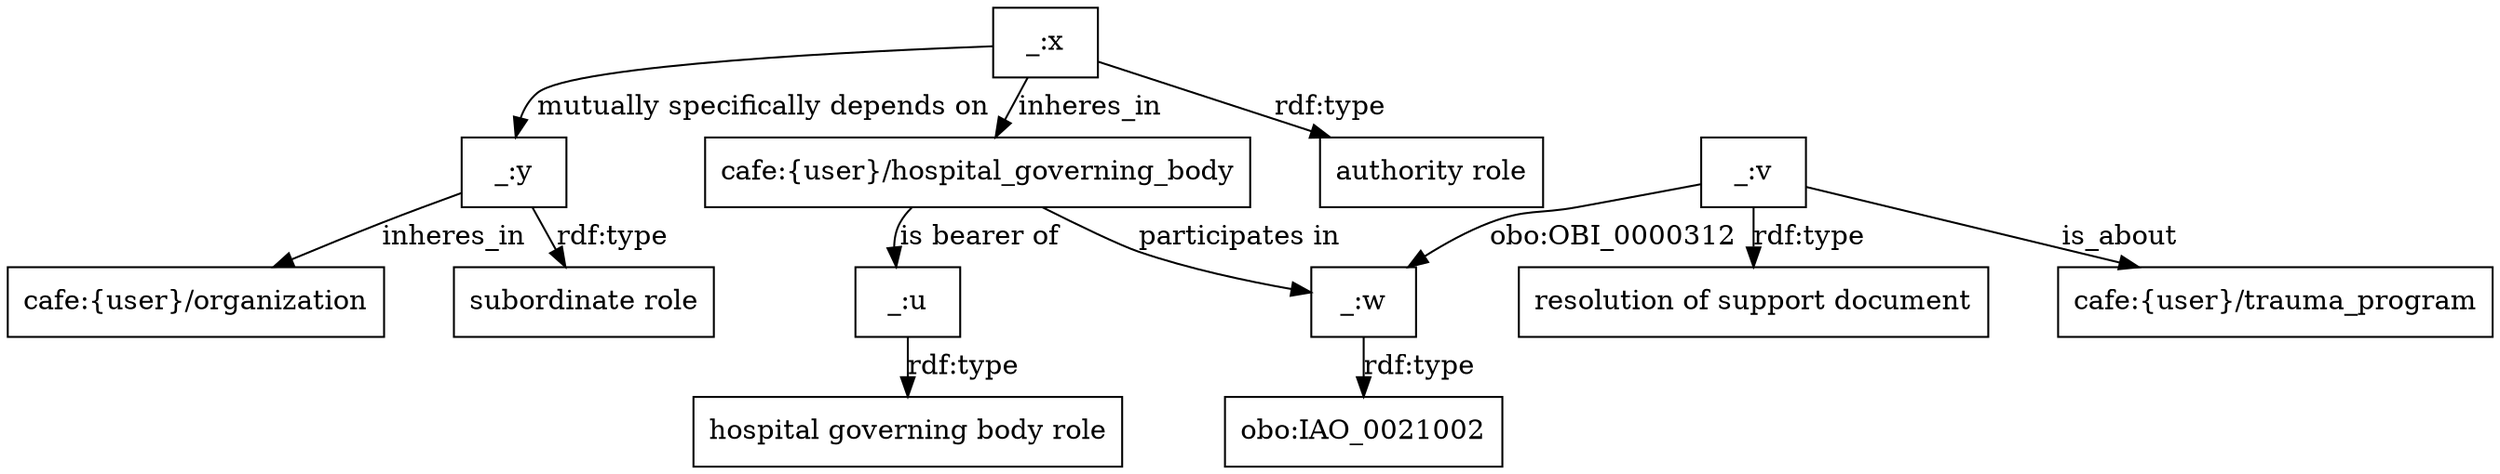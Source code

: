 digraph g { node [shape=rectangle];
graph [splines=true, nodesep=.5, ranksep=0, overlap=false];
"_:y" -> "cafe:{user}/organization" [label="inheres_in"]
"_:y" -> "subordinate role" [label="rdf:type"]
"_:x" -> "_:y" [label="mutually specifically depends on"]
"_:x" -> "cafe:{user}/hospital_governing_body" [label="inheres_in"]
"_:x" -> "authority role" [label="rdf:type"]
"cafe:{user}/hospital_governing_body" -> "_:u" [label="is bearer of"]
"_:u" -> "hospital governing body role" [label="rdf:type"]
"cafe:{user}/hospital_governing_body" -> "_:w" [label="participates in"]
"_:w" -> "obo:IAO_0021002" [label="rdf:type"]
"_:v" -> "_:w" [label="obo:OBI_0000312"]
"_:v" -> "resolution of support document" [label="rdf:type"]
"_:v" -> "cafe:{user}/trauma_program" [label="is_about"]
}
